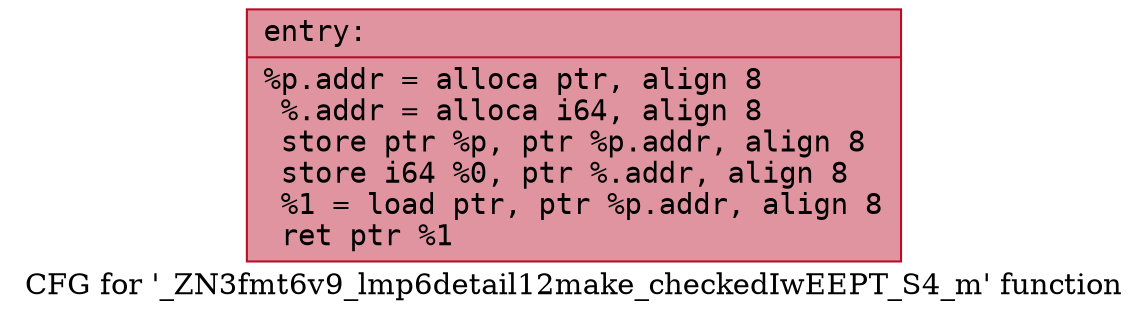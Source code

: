 digraph "CFG for '_ZN3fmt6v9_lmp6detail12make_checkedIwEEPT_S4_m' function" {
	label="CFG for '_ZN3fmt6v9_lmp6detail12make_checkedIwEEPT_S4_m' function";

	Node0x55fec3045f90 [shape=record,color="#b70d28ff", style=filled, fillcolor="#b70d2870" fontname="Courier",label="{entry:\l|  %p.addr = alloca ptr, align 8\l  %.addr = alloca i64, align 8\l  store ptr %p, ptr %p.addr, align 8\l  store i64 %0, ptr %.addr, align 8\l  %1 = load ptr, ptr %p.addr, align 8\l  ret ptr %1\l}"];
}
